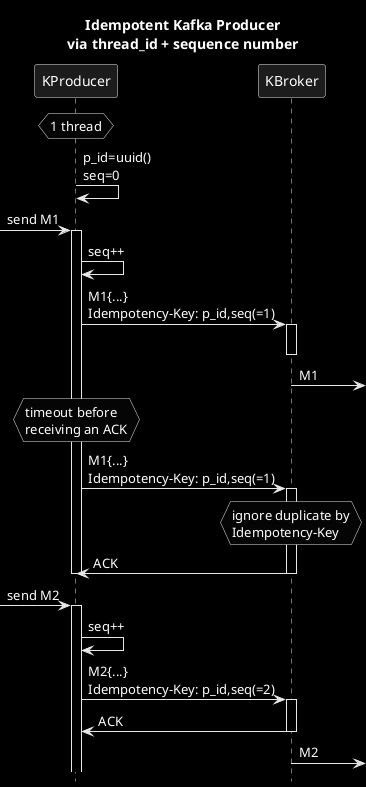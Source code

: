 @startuml
title Idempotent Kafka Producer\nvia thread_id + sequence number
hide footbox
skinparam monochrome reverse

hnote over KProducer: 1 thread
KProducer->KProducer: p_id=uuid()\nseq=0

->KProducer++: send M1
KProducer->KProducer: seq++
KProducer->KBroker++: M1{...}\nIdempotency-Key: p_id,seq(=1)
KBroker--
KBroker->:M1
hnote over KProducer: timeout before\nreceiving an ACK
KProducer->KBroker++: M1{...}\nIdempotency-Key: p_id,seq(=1)
hnote over KBroker: ignore duplicate by\nIdempotency-Key
KProducer<-KBroker--:ACK
KProducer--
->KProducer++: send M2
KProducer->KProducer: seq++
KProducer->KBroker++: M2{...}\nIdempotency-Key: p_id,seq(=2)
KProducer<-KBroker--:ACK
KBroker->:M2
@enduml